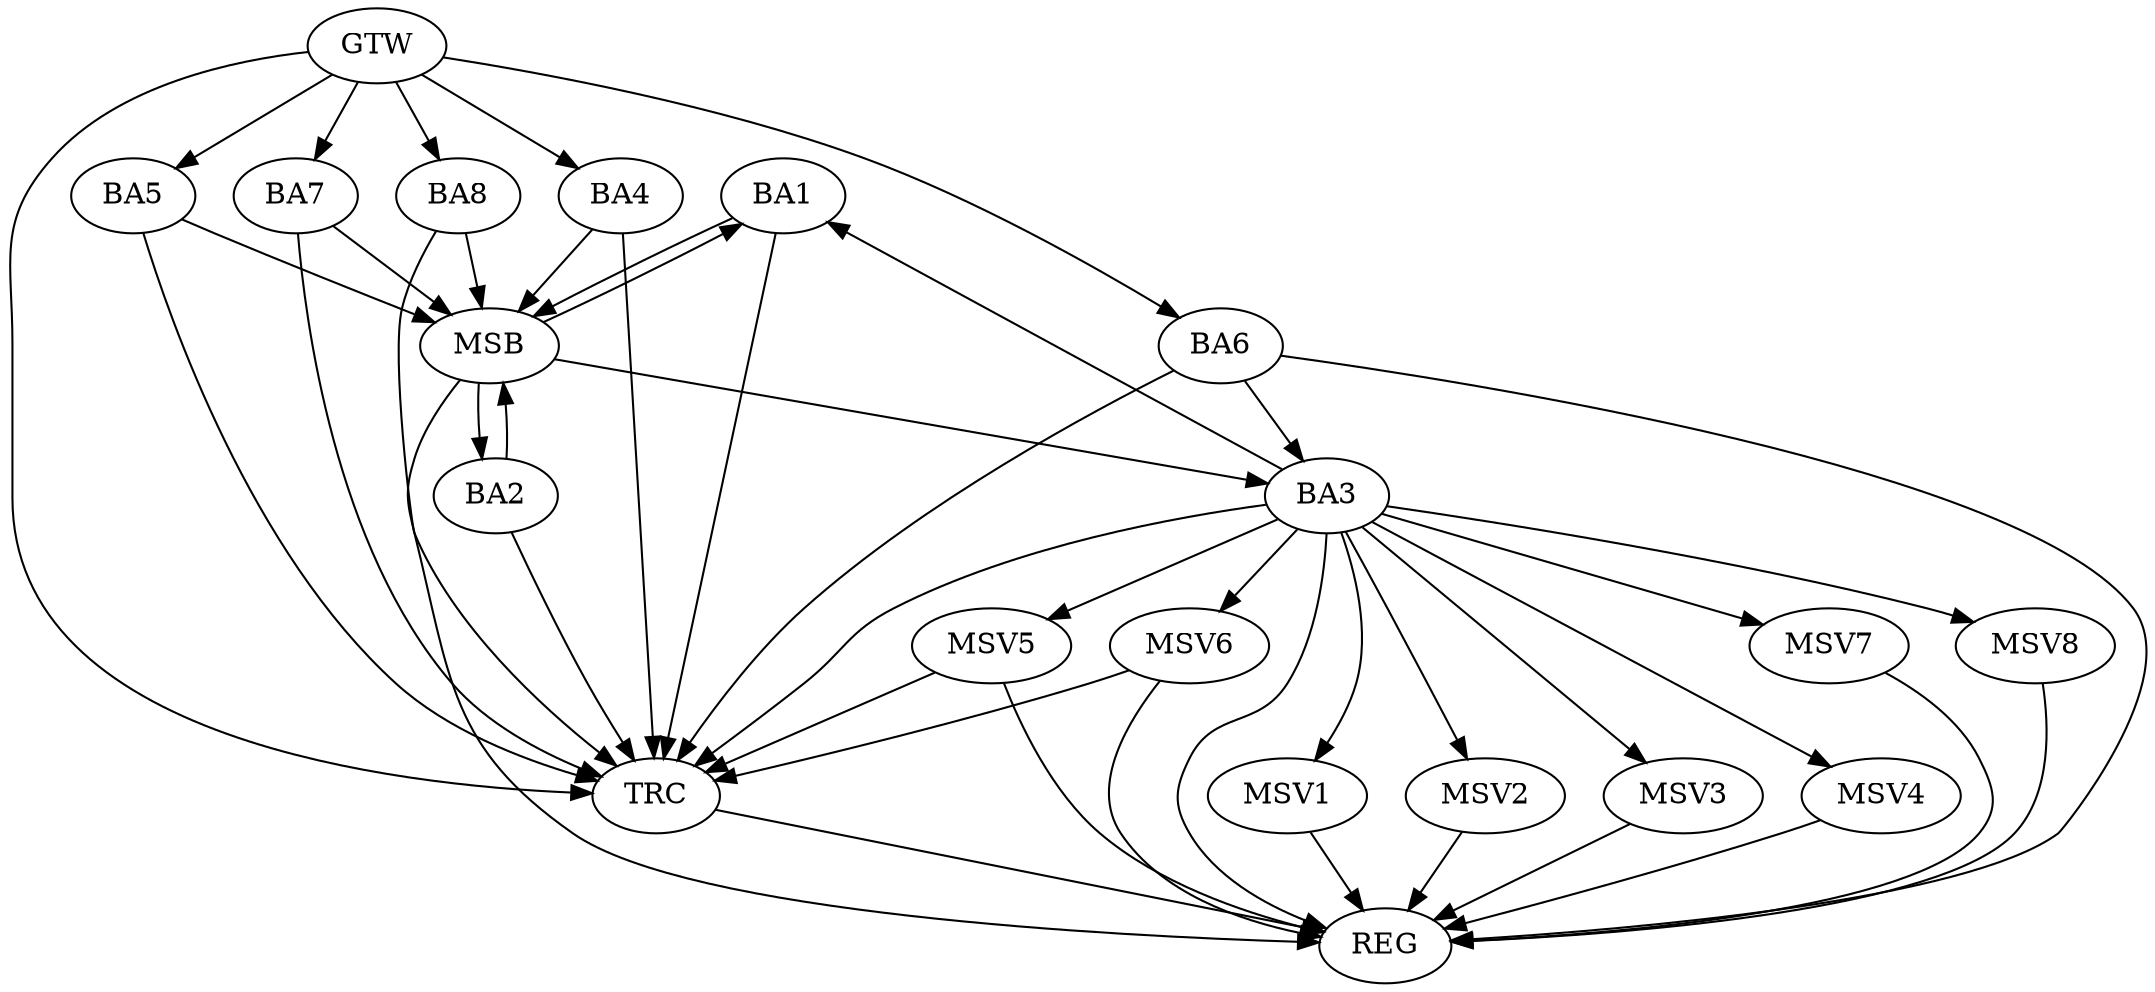 strict digraph G {
  BA1 [ label="BA1" ];
  BA2 [ label="BA2" ];
  BA3 [ label="BA3" ];
  BA4 [ label="BA4" ];
  BA5 [ label="BA5" ];
  BA6 [ label="BA6" ];
  BA7 [ label="BA7" ];
  BA8 [ label="BA8" ];
  GTW [ label="GTW" ];
  REG [ label="REG" ];
  MSB [ label="MSB" ];
  TRC [ label="TRC" ];
  MSV1 [ label="MSV1" ];
  MSV2 [ label="MSV2" ];
  MSV3 [ label="MSV3" ];
  MSV4 [ label="MSV4" ];
  MSV5 [ label="MSV5" ];
  MSV6 [ label="MSV6" ];
  MSV7 [ label="MSV7" ];
  MSV8 [ label="MSV8" ];
  BA3 -> BA1;
  BA6 -> BA3;
  GTW -> BA4;
  GTW -> BA5;
  GTW -> BA6;
  GTW -> BA7;
  GTW -> BA8;
  BA3 -> REG;
  BA6 -> REG;
  BA1 -> MSB;
  MSB -> BA2;
  MSB -> REG;
  BA2 -> MSB;
  MSB -> BA1;
  BA4 -> MSB;
  MSB -> BA3;
  BA5 -> MSB;
  BA7 -> MSB;
  BA8 -> MSB;
  BA1 -> TRC;
  BA2 -> TRC;
  BA3 -> TRC;
  BA4 -> TRC;
  BA5 -> TRC;
  BA6 -> TRC;
  BA7 -> TRC;
  BA8 -> TRC;
  GTW -> TRC;
  TRC -> REG;
  BA3 -> MSV1;
  MSV1 -> REG;
  BA3 -> MSV2;
  MSV2 -> REG;
  BA3 -> MSV3;
  MSV3 -> REG;
  BA3 -> MSV4;
  MSV4 -> REG;
  BA3 -> MSV5;
  MSV5 -> REG;
  MSV5 -> TRC;
  BA3 -> MSV6;
  MSV6 -> REG;
  MSV6 -> TRC;
  BA3 -> MSV7;
  BA3 -> MSV8;
  MSV7 -> REG;
  MSV8 -> REG;
}
